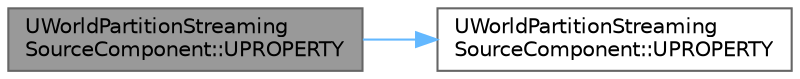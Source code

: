 digraph "UWorldPartitionStreamingSourceComponent::UPROPERTY"
{
 // INTERACTIVE_SVG=YES
 // LATEX_PDF_SIZE
  bgcolor="transparent";
  edge [fontname=Helvetica,fontsize=10,labelfontname=Helvetica,labelfontsize=10];
  node [fontname=Helvetica,fontsize=10,shape=box,height=0.2,width=0.4];
  rankdir="LR";
  Node1 [id="Node000001",label="UWorldPartitionStreaming\lSourceComponent::UPROPERTY",height=0.2,width=0.4,color="gray40", fillcolor="grey60", style="filled", fontcolor="black",tooltip="Optional target HLODLayers affected by the streaming source."];
  Node1 -> Node2 [id="edge1_Node000001_Node000002",color="steelblue1",style="solid",tooltip=" "];
  Node2 [id="Node000002",label="UWorldPartitionStreaming\lSourceComponent::UPROPERTY",height=0.2,width=0.4,color="grey40", fillcolor="white", style="filled",URL="$d7/deb/classUWorldPartitionStreamingSourceComponent.html#adbd490bf254d122f0ed78fcd40a0eb3e",tooltip="When TargetGrids or TargetHLODLayers are specified, this indicates the behavior."];
}
